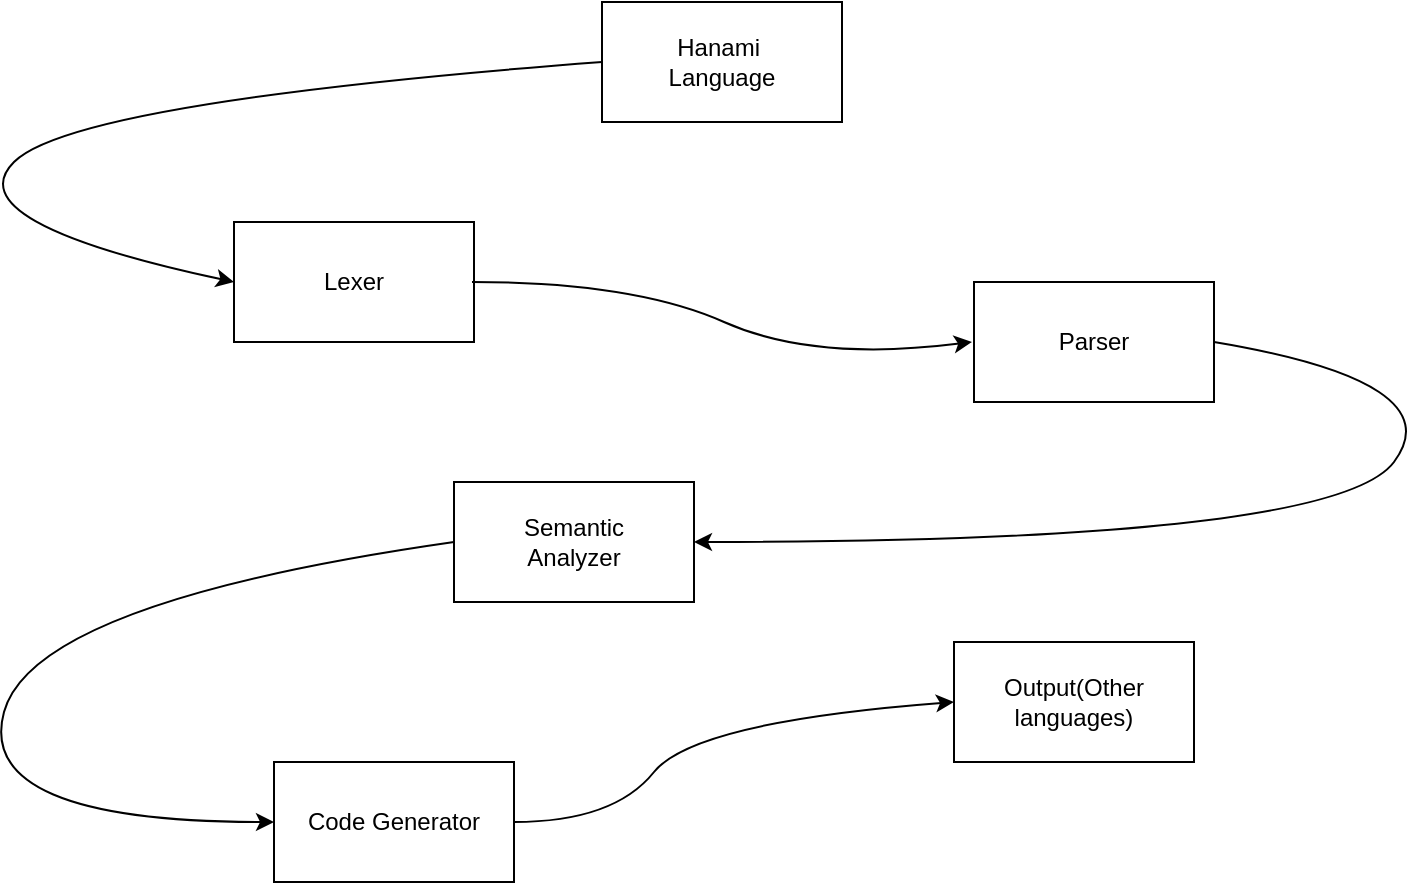 <mxfile version="26.2.14">
  <diagram name="Trang-1" id="EJgHHJu63JAsc2kXlEg_">
    <mxGraphModel grid="1" page="1" gridSize="10" guides="1" tooltips="1" connect="1" arrows="1" fold="1" pageScale="1" pageWidth="827" pageHeight="1169" math="0" shadow="0">
      <root>
        <mxCell id="0" />
        <mxCell id="1" parent="0" />
        <mxCell id="Has4H2wRELCAHdCYesxA-1" value="Hanami&amp;nbsp;&lt;div&gt;Language&lt;/div&gt;" style="rounded=0;whiteSpace=wrap;html=1;" vertex="1" parent="1">
          <mxGeometry x="354" y="70" width="120" height="60" as="geometry" />
        </mxCell>
        <mxCell id="Has4H2wRELCAHdCYesxA-3" value="Lexer" style="rounded=0;whiteSpace=wrap;html=1;" vertex="1" parent="1">
          <mxGeometry x="170" y="180" width="120" height="60" as="geometry" />
        </mxCell>
        <mxCell id="Has4H2wRELCAHdCYesxA-4" value="" style="curved=1;endArrow=classic;html=1;rounded=0;exitX=1;exitY=0.5;exitDx=0;exitDy=0;entryX=0;entryY=0.5;entryDx=0;entryDy=0;" edge="1" parent="1">
          <mxGeometry width="50" height="50" relative="1" as="geometry">
            <mxPoint x="289" y="210" as="sourcePoint" />
            <mxPoint x="539" y="240" as="targetPoint" />
            <Array as="points">
              <mxPoint x="370" y="210" />
              <mxPoint x="460" y="250" />
            </Array>
          </mxGeometry>
        </mxCell>
        <mxCell id="Has4H2wRELCAHdCYesxA-5" value="Parser" style="rounded=0;whiteSpace=wrap;html=1;" vertex="1" parent="1">
          <mxGeometry x="540" y="210" width="120" height="60" as="geometry" />
        </mxCell>
        <mxCell id="Has4H2wRELCAHdCYesxA-6" value="Semantic&lt;br&gt;Analyzer" style="rounded=0;whiteSpace=wrap;html=1;" vertex="1" parent="1">
          <mxGeometry x="280" y="310" width="120" height="60" as="geometry" />
        </mxCell>
        <mxCell id="Has4H2wRELCAHdCYesxA-8" value="" style="curved=1;endArrow=classic;html=1;rounded=0;entryX=1;entryY=0.5;entryDx=0;entryDy=0;exitX=1;exitY=0.5;exitDx=0;exitDy=0;" edge="1" parent="1" source="Has4H2wRELCAHdCYesxA-5" target="Has4H2wRELCAHdCYesxA-6">
          <mxGeometry width="50" height="50" relative="1" as="geometry">
            <mxPoint x="690" y="330" as="sourcePoint" />
            <mxPoint x="740" y="280" as="targetPoint" />
            <Array as="points">
              <mxPoint x="780" y="260" />
              <mxPoint x="720" y="340" />
            </Array>
          </mxGeometry>
        </mxCell>
        <mxCell id="Has4H2wRELCAHdCYesxA-9" value="" style="curved=1;endArrow=classic;html=1;rounded=0;exitX=0;exitY=0.5;exitDx=0;exitDy=0;entryX=0;entryY=0.5;entryDx=0;entryDy=0;" edge="1" parent="1" source="Has4H2wRELCAHdCYesxA-1" target="Has4H2wRELCAHdCYesxA-3">
          <mxGeometry width="50" height="50" relative="1" as="geometry">
            <mxPoint x="390" y="320" as="sourcePoint" />
            <mxPoint x="440" y="270" as="targetPoint" />
            <Array as="points">
              <mxPoint x="90" y="120" />
              <mxPoint x="30" y="180" />
            </Array>
          </mxGeometry>
        </mxCell>
        <mxCell id="Has4H2wRELCAHdCYesxA-10" value="Code Generator" style="rounded=0;whiteSpace=wrap;html=1;" vertex="1" parent="1">
          <mxGeometry x="190" y="450" width="120" height="60" as="geometry" />
        </mxCell>
        <mxCell id="Has4H2wRELCAHdCYesxA-11" value="" style="curved=1;endArrow=classic;html=1;rounded=0;exitX=0;exitY=0.5;exitDx=0;exitDy=0;entryX=0;entryY=0.5;entryDx=0;entryDy=0;" edge="1" parent="1" target="Has4H2wRELCAHdCYesxA-10">
          <mxGeometry width="50" height="50" relative="1" as="geometry">
            <mxPoint x="280" y="340" as="sourcePoint" />
            <mxPoint x="96" y="450" as="targetPoint" />
            <Array as="points">
              <mxPoint x="70" y="370" />
              <mxPoint x="40" y="480" />
            </Array>
          </mxGeometry>
        </mxCell>
        <mxCell id="Has4H2wRELCAHdCYesxA-12" value="Output(Other languages)" style="rounded=0;whiteSpace=wrap;html=1;" vertex="1" parent="1">
          <mxGeometry x="530" y="390" width="120" height="60" as="geometry" />
        </mxCell>
        <mxCell id="Has4H2wRELCAHdCYesxA-13" value="" style="curved=1;endArrow=classic;html=1;rounded=0;entryX=0;entryY=0.5;entryDx=0;entryDy=0;" edge="1" parent="1" target="Has4H2wRELCAHdCYesxA-12">
          <mxGeometry width="50" height="50" relative="1" as="geometry">
            <mxPoint x="310" y="480" as="sourcePoint" />
            <mxPoint x="360" y="430" as="targetPoint" />
            <Array as="points">
              <mxPoint x="360" y="480" />
              <mxPoint x="400" y="430" />
            </Array>
          </mxGeometry>
        </mxCell>
      </root>
    </mxGraphModel>
  </diagram>
</mxfile>
